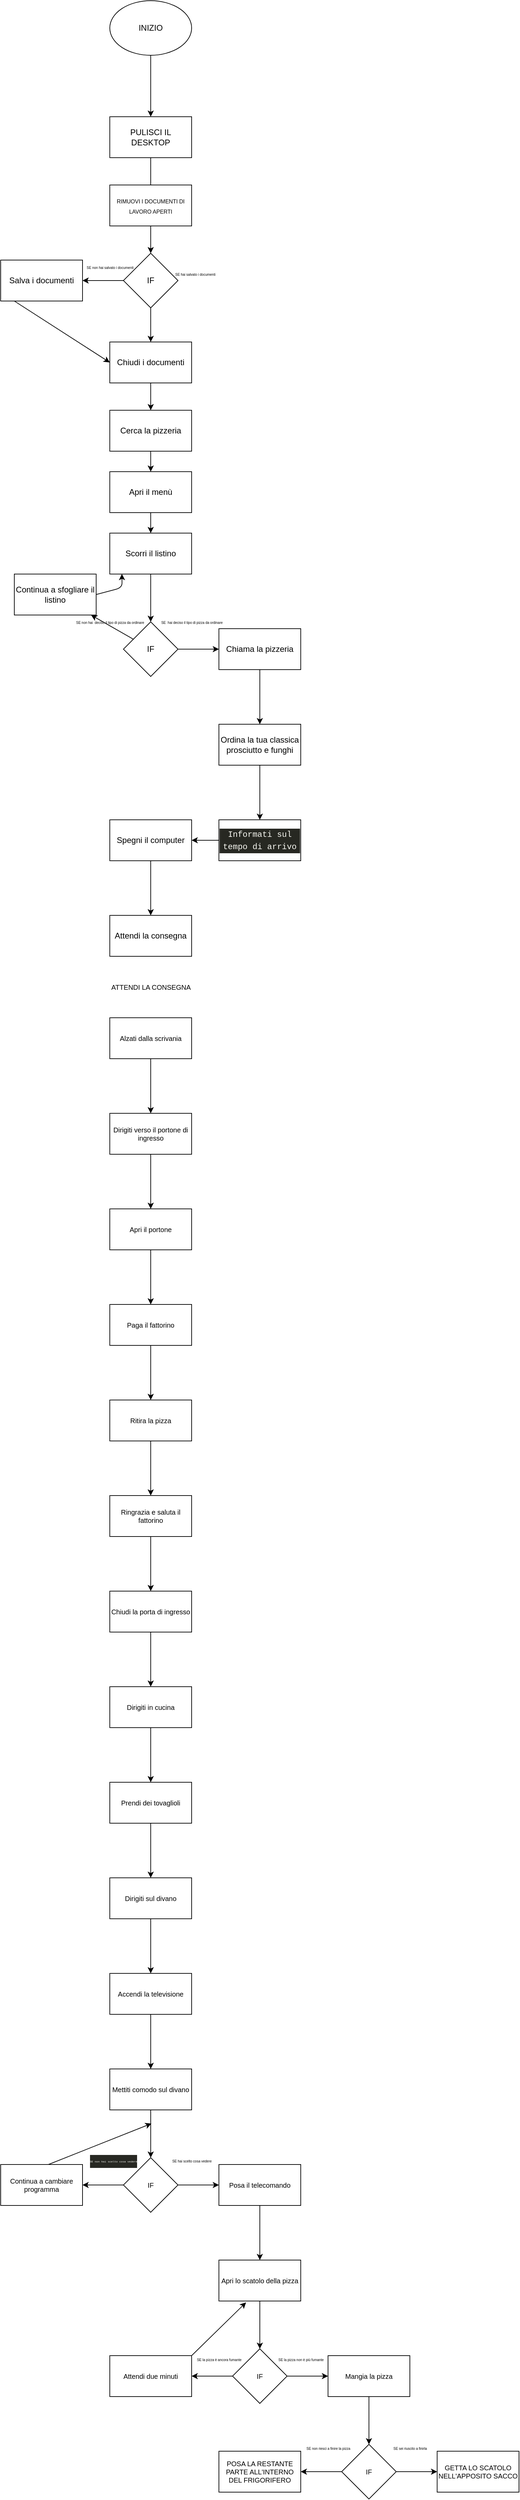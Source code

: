<mxfile>
    <diagram id="CsFnMhccKIAE7JNETAlw" name="Pagina-1">
        <mxGraphModel dx="178" dy="358" grid="1" gridSize="10" guides="1" tooltips="1" connect="1" arrows="1" fold="1" page="1" pageScale="1" pageWidth="827" pageHeight="1169" math="0" shadow="0">
            <root>
                <mxCell id="0"/>
                <mxCell id="1" parent="0"/>
                <mxCell id="5" value="" style="edgeStyle=none;html=1;" edge="1" parent="1" source="3" target="4">
                    <mxGeometry relative="1" as="geometry"/>
                </mxCell>
                <mxCell id="3" value="INIZIO" style="ellipse;whiteSpace=wrap;html=1;" vertex="1" parent="1">
                    <mxGeometry x="240" y="20" width="120" height="80" as="geometry"/>
                </mxCell>
                <mxCell id="11" value="" style="edgeStyle=none;html=1;" edge="1" parent="1" source="4" target="10">
                    <mxGeometry relative="1" as="geometry"/>
                </mxCell>
                <mxCell id="4" value="PULISCI IL DESKTOP" style="whiteSpace=wrap;html=1;" vertex="1" parent="1">
                    <mxGeometry x="240" y="190" width="120" height="60" as="geometry"/>
                </mxCell>
                <mxCell id="13" value="" style="edgeStyle=none;html=1;fontSize=8;" edge="1" parent="1" source="10" target="12">
                    <mxGeometry relative="1" as="geometry"/>
                </mxCell>
                <mxCell id="19" value="" style="edgeStyle=none;html=1;fontSize=8;" edge="1" parent="1" source="10" target="18">
                    <mxGeometry relative="1" as="geometry"/>
                </mxCell>
                <mxCell id="10" value="&lt;p style=&quot;line-height: 1.2&quot;&gt;IF&lt;/p&gt;" style="rhombus;whiteSpace=wrap;html=1;" vertex="1" parent="1">
                    <mxGeometry x="260" y="390" width="80" height="80" as="geometry"/>
                </mxCell>
                <mxCell id="12" value="Salva i documenti" style="whiteSpace=wrap;html=1;" vertex="1" parent="1">
                    <mxGeometry x="80" y="400" width="120" height="60" as="geometry"/>
                </mxCell>
                <mxCell id="16" value="&lt;font style=&quot;font-size: 5px&quot;&gt;SE non hai&amp;nbsp; deciso il tipo di pizza da ordinare&lt;/font&gt;" style="text;html=1;align=center;verticalAlign=middle;resizable=0;points=[];autosize=1;strokeColor=none;fillColor=none;fontSize=8;" vertex="1" parent="1">
                    <mxGeometry x="180" y="920" width="120" height="20" as="geometry"/>
                </mxCell>
                <mxCell id="24" value="" style="edgeStyle=none;html=1;fontSize=5;" edge="1" parent="1" source="18" target="23">
                    <mxGeometry relative="1" as="geometry"/>
                </mxCell>
                <mxCell id="18" value="Chiudi i documenti" style="whiteSpace=wrap;html=1;" vertex="1" parent="1">
                    <mxGeometry x="240" y="520" width="120" height="60" as="geometry"/>
                </mxCell>
                <mxCell id="20" value="&lt;font style=&quot;font-size: 5px&quot;&gt;SE hai salvato i documenti&lt;/font&gt;" style="text;html=1;align=center;verticalAlign=middle;resizable=0;points=[];autosize=1;strokeColor=none;fillColor=none;fontSize=8;" vertex="1" parent="1">
                    <mxGeometry x="330" y="410" width="70" height="20" as="geometry"/>
                </mxCell>
                <mxCell id="21" value="&lt;span style=&quot;font-size: 8px&quot;&gt;RIMUOVI I DOCUMENTI DI LAVORO APERTI&lt;/span&gt;" style="whiteSpace=wrap;html=1;" vertex="1" parent="1">
                    <mxGeometry x="240" y="290" width="120" height="60" as="geometry"/>
                </mxCell>
                <mxCell id="29" value="" style="edgeStyle=none;html=1;fontSize=5;" edge="1" parent="1" source="23" target="28">
                    <mxGeometry relative="1" as="geometry"/>
                </mxCell>
                <mxCell id="23" value="Cerca la pizzeria" style="whiteSpace=wrap;html=1;" vertex="1" parent="1">
                    <mxGeometry x="240" y="620" width="120" height="60" as="geometry"/>
                </mxCell>
                <mxCell id="27" value="" style="endArrow=classic;html=1;fontSize=5;entryX=0;entryY=0.5;entryDx=0;entryDy=0;" edge="1" parent="1" target="18">
                    <mxGeometry width="50" height="50" relative="1" as="geometry">
                        <mxPoint x="100" y="460" as="sourcePoint"/>
                        <mxPoint x="270" y="500" as="targetPoint"/>
                        <Array as="points"/>
                    </mxGeometry>
                </mxCell>
                <mxCell id="31" value="" style="edgeStyle=none;html=1;fontSize=5;" edge="1" parent="1" source="28" target="30">
                    <mxGeometry relative="1" as="geometry"/>
                </mxCell>
                <mxCell id="28" value="Apri il menù" style="whiteSpace=wrap;html=1;" vertex="1" parent="1">
                    <mxGeometry x="240" y="710" width="120" height="60" as="geometry"/>
                </mxCell>
                <mxCell id="33" value="" style="edgeStyle=none;html=1;fontSize=5;" edge="1" parent="1" source="30" target="32">
                    <mxGeometry relative="1" as="geometry"/>
                </mxCell>
                <mxCell id="30" value="Scorri il listino" style="whiteSpace=wrap;html=1;" vertex="1" parent="1">
                    <mxGeometry x="240" y="800" width="120" height="60" as="geometry"/>
                </mxCell>
                <mxCell id="35" value="" style="edgeStyle=none;html=1;fontSize=5;" edge="1" parent="1" source="32" target="34">
                    <mxGeometry relative="1" as="geometry"/>
                </mxCell>
                <mxCell id="39" value="" style="edgeStyle=none;html=1;fontSize=5;" edge="1" parent="1" source="32" target="38">
                    <mxGeometry relative="1" as="geometry"/>
                </mxCell>
                <mxCell id="32" value="IF" style="rhombus;whiteSpace=wrap;html=1;" vertex="1" parent="1">
                    <mxGeometry x="260" y="930" width="80" height="80" as="geometry"/>
                </mxCell>
                <mxCell id="34" value="Continua a sfogliare il listino" style="whiteSpace=wrap;html=1;" vertex="1" parent="1">
                    <mxGeometry x="100" y="860" width="120" height="60" as="geometry"/>
                </mxCell>
                <mxCell id="36" value="&lt;font style=&quot;font-size: 5px&quot;&gt;SE non hai salvato i documenti&lt;/font&gt;" style="text;html=1;align=center;verticalAlign=middle;resizable=0;points=[];autosize=1;strokeColor=none;fillColor=none;fontSize=8;" vertex="1" parent="1">
                    <mxGeometry x="200" y="400" width="80" height="20" as="geometry"/>
                </mxCell>
                <mxCell id="37" value="" style="endArrow=classic;html=1;fontSize=5;exitX=1;exitY=0.5;exitDx=0;exitDy=0;entryX=0.148;entryY=0.998;entryDx=0;entryDy=0;entryPerimeter=0;" edge="1" parent="1" source="34" target="30">
                    <mxGeometry width="50" height="50" relative="1" as="geometry">
                        <mxPoint x="150" y="900" as="sourcePoint"/>
                        <mxPoint x="200" y="850" as="targetPoint"/>
                        <Array as="points">
                            <mxPoint x="258" y="880"/>
                        </Array>
                    </mxGeometry>
                </mxCell>
                <mxCell id="42" value="" style="edgeStyle=none;html=1;fontSize=5;" edge="1" parent="1" source="38" target="41">
                    <mxGeometry relative="1" as="geometry"/>
                </mxCell>
                <mxCell id="38" value="Chiama la pizzeria" style="whiteSpace=wrap;html=1;" vertex="1" parent="1">
                    <mxGeometry x="400" y="940" width="120" height="60" as="geometry"/>
                </mxCell>
                <mxCell id="40" value="&lt;font style=&quot;font-size: 5px&quot;&gt;SE&amp;nbsp; hai deciso il tipo di pizza da ordinare&lt;/font&gt;" style="text;html=1;align=center;verticalAlign=middle;resizable=0;points=[];autosize=1;strokeColor=none;fillColor=none;fontSize=8;" vertex="1" parent="1">
                    <mxGeometry x="305" y="920" width="110" height="20" as="geometry"/>
                </mxCell>
                <mxCell id="44" value="" style="edgeStyle=none;html=1;fontSize=5;" edge="1" parent="1" source="41" target="43">
                    <mxGeometry relative="1" as="geometry"/>
                </mxCell>
                <mxCell id="41" value="Ordina la tua classica prosciutto e funghi" style="whiteSpace=wrap;html=1;" vertex="1" parent="1">
                    <mxGeometry x="400" y="1080" width="120" height="60" as="geometry"/>
                </mxCell>
                <mxCell id="46" value="" style="edgeStyle=none;html=1;fontSize=5;" edge="1" parent="1" source="43" target="45">
                    <mxGeometry relative="1" as="geometry"/>
                </mxCell>
                <mxCell id="43" value="&lt;div style=&quot;color: rgb(248 , 248 , 242) ; background-color: rgb(39 , 40 , 34) ; font-family: &amp;#34;menlo&amp;#34; , &amp;#34;monaco&amp;#34; , &amp;#34;courier new&amp;#34; , monospace ; line-height: 18px&quot;&gt;&lt;div&gt;Informati sul tempo di arrivo&lt;/div&gt;&lt;div&gt;&lt;/div&gt;&lt;/div&gt;" style="whiteSpace=wrap;html=1;" vertex="1" parent="1">
                    <mxGeometry x="400" y="1220" width="120" height="60" as="geometry"/>
                </mxCell>
                <mxCell id="48" value="" style="edgeStyle=none;html=1;fontSize=5;" edge="1" parent="1" source="45" target="47">
                    <mxGeometry relative="1" as="geometry"/>
                </mxCell>
                <mxCell id="45" value="Spegni il computer" style="whiteSpace=wrap;html=1;" vertex="1" parent="1">
                    <mxGeometry x="240" y="1220" width="120" height="60" as="geometry"/>
                </mxCell>
                <mxCell id="47" value="Attendi la consegna" style="whiteSpace=wrap;html=1;" vertex="1" parent="1">
                    <mxGeometry x="240" y="1360" width="120" height="60" as="geometry"/>
                </mxCell>
                <mxCell id="49" value="&lt;font style=&quot;font-size: 10px&quot;&gt;ATTENDI LA CONSEGNA&lt;/font&gt;" style="text;html=1;align=center;verticalAlign=middle;resizable=0;points=[];autosize=1;strokeColor=none;fillColor=none;fontSize=5;" vertex="1" parent="1">
                    <mxGeometry x="235" y="1460" width="130" height="10" as="geometry"/>
                </mxCell>
                <mxCell id="54" value="" style="edgeStyle=none;html=1;fontSize=10;" edge="1" parent="1" source="51" target="53">
                    <mxGeometry relative="1" as="geometry"/>
                </mxCell>
                <mxCell id="51" value="Alzati dalla scrivania" style="whiteSpace=wrap;html=1;fontSize=10;" vertex="1" parent="1">
                    <mxGeometry x="240" y="1510" width="120" height="60" as="geometry"/>
                </mxCell>
                <mxCell id="56" value="" style="edgeStyle=none;html=1;fontSize=10;" edge="1" parent="1" source="53" target="55">
                    <mxGeometry relative="1" as="geometry"/>
                </mxCell>
                <mxCell id="53" value="Dirigiti verso il portone di ingresso" style="whiteSpace=wrap;html=1;fontSize=10;" vertex="1" parent="1">
                    <mxGeometry x="240" y="1650" width="120" height="60" as="geometry"/>
                </mxCell>
                <mxCell id="58" value="" style="edgeStyle=none;html=1;fontSize=10;" edge="1" parent="1" source="55" target="57">
                    <mxGeometry relative="1" as="geometry"/>
                </mxCell>
                <mxCell id="55" value="Apri il portone" style="whiteSpace=wrap;html=1;fontSize=10;" vertex="1" parent="1">
                    <mxGeometry x="240" y="1790" width="120" height="60" as="geometry"/>
                </mxCell>
                <mxCell id="60" value="" style="edgeStyle=none;html=1;fontSize=10;" edge="1" parent="1" source="57" target="59">
                    <mxGeometry relative="1" as="geometry"/>
                </mxCell>
                <mxCell id="57" value="Paga il fattorino" style="whiteSpace=wrap;html=1;fontSize=10;" vertex="1" parent="1">
                    <mxGeometry x="240" y="1930" width="120" height="60" as="geometry"/>
                </mxCell>
                <mxCell id="62" value="" style="edgeStyle=none;html=1;fontSize=10;" edge="1" parent="1" source="59" target="61">
                    <mxGeometry relative="1" as="geometry"/>
                </mxCell>
                <mxCell id="59" value="Ritira la pizza" style="whiteSpace=wrap;html=1;fontSize=10;" vertex="1" parent="1">
                    <mxGeometry x="240" y="2070" width="120" height="60" as="geometry"/>
                </mxCell>
                <mxCell id="64" value="" style="edgeStyle=none;html=1;fontSize=10;" edge="1" parent="1" source="61" target="63">
                    <mxGeometry relative="1" as="geometry"/>
                </mxCell>
                <mxCell id="61" value="Ringrazia e saluta il fattorino" style="whiteSpace=wrap;html=1;fontSize=10;" vertex="1" parent="1">
                    <mxGeometry x="240" y="2210" width="120" height="60" as="geometry"/>
                </mxCell>
                <mxCell id="66" value="" style="edgeStyle=none;html=1;fontSize=10;" edge="1" parent="1" source="63" target="65">
                    <mxGeometry relative="1" as="geometry"/>
                </mxCell>
                <mxCell id="63" value="Chiudi la porta di ingresso" style="whiteSpace=wrap;html=1;fontSize=10;" vertex="1" parent="1">
                    <mxGeometry x="240" y="2350" width="120" height="60" as="geometry"/>
                </mxCell>
                <mxCell id="68" value="" style="edgeStyle=none;html=1;fontSize=10;" edge="1" parent="1" source="65" target="67">
                    <mxGeometry relative="1" as="geometry"/>
                </mxCell>
                <mxCell id="65" value="Dirigiti in cucina" style="whiteSpace=wrap;html=1;fontSize=10;" vertex="1" parent="1">
                    <mxGeometry x="240" y="2490" width="120" height="60" as="geometry"/>
                </mxCell>
                <mxCell id="70" value="" style="edgeStyle=none;html=1;fontSize=10;" edge="1" parent="1" source="67" target="69">
                    <mxGeometry relative="1" as="geometry"/>
                </mxCell>
                <mxCell id="67" value="Prendi dei tovaglioli" style="whiteSpace=wrap;html=1;fontSize=10;" vertex="1" parent="1">
                    <mxGeometry x="240" y="2630" width="120" height="60" as="geometry"/>
                </mxCell>
                <mxCell id="72" value="" style="edgeStyle=none;html=1;fontSize=10;" edge="1" parent="1" source="69" target="71">
                    <mxGeometry relative="1" as="geometry"/>
                </mxCell>
                <mxCell id="69" value="Dirigiti sul divano" style="whiteSpace=wrap;html=1;fontSize=10;" vertex="1" parent="1">
                    <mxGeometry x="240" y="2770" width="120" height="60" as="geometry"/>
                </mxCell>
                <mxCell id="74" value="" style="edgeStyle=none;html=1;fontSize=10;" edge="1" parent="1" source="71" target="73">
                    <mxGeometry relative="1" as="geometry"/>
                </mxCell>
                <mxCell id="71" value="Accendi la televisione" style="whiteSpace=wrap;html=1;fontSize=10;" vertex="1" parent="1">
                    <mxGeometry x="240" y="2910" width="120" height="60" as="geometry"/>
                </mxCell>
                <mxCell id="76" value="" style="edgeStyle=none;html=1;fontSize=10;" edge="1" parent="1" source="73" target="75">
                    <mxGeometry relative="1" as="geometry"/>
                </mxCell>
                <mxCell id="73" value="Mettiti comodo sul divano" style="whiteSpace=wrap;html=1;fontSize=10;" vertex="1" parent="1">
                    <mxGeometry x="240" y="3050" width="120" height="60" as="geometry"/>
                </mxCell>
                <mxCell id="78" value="" style="edgeStyle=none;html=1;fontSize=10;" edge="1" parent="1" source="75" target="77">
                    <mxGeometry relative="1" as="geometry"/>
                </mxCell>
                <mxCell id="82" value="" style="edgeStyle=none;html=1;fontSize=4;" edge="1" parent="1" source="75" target="81">
                    <mxGeometry relative="1" as="geometry"/>
                </mxCell>
                <mxCell id="75" value="IF" style="rhombus;whiteSpace=wrap;html=1;fontSize=10;" vertex="1" parent="1">
                    <mxGeometry x="260" y="3180" width="80" height="80" as="geometry"/>
                </mxCell>
                <mxCell id="77" value="Continua a cambiare programma" style="whiteSpace=wrap;html=1;fontSize=10;" vertex="1" parent="1">
                    <mxGeometry x="80" y="3190" width="120" height="60" as="geometry"/>
                </mxCell>
                <mxCell id="79" value="" style="endArrow=classic;html=1;fontSize=10;" edge="1" parent="1">
                    <mxGeometry width="50" height="50" relative="1" as="geometry">
                        <mxPoint x="150" y="3190" as="sourcePoint"/>
                        <mxPoint x="301.053" y="3130" as="targetPoint"/>
                    </mxGeometry>
                </mxCell>
                <mxCell id="80" value="&lt;div style=&quot;color: rgb(248 , 248 , 242) ; background-color: rgb(39 , 40 , 34) ; font-family: &amp;#34;menlo&amp;#34; , &amp;#34;monaco&amp;#34; , &amp;#34;courier new&amp;#34; , monospace ; line-height: 18px&quot;&gt;&lt;font style=&quot;font-size: 4px&quot;&gt;SE non hai scelto cosa vedere&lt;/font&gt;&lt;/div&gt;" style="text;html=1;align=center;verticalAlign=middle;resizable=0;points=[];autosize=1;strokeColor=none;fillColor=none;fontSize=10;" vertex="1" parent="1">
                    <mxGeometry x="200" y="3170" width="90" height="30" as="geometry"/>
                </mxCell>
                <mxCell id="85" value="" style="edgeStyle=none;html=1;fontSize=5;" edge="1" parent="1" source="81" target="84">
                    <mxGeometry relative="1" as="geometry"/>
                </mxCell>
                <mxCell id="81" value="Posa il telecomando" style="whiteSpace=wrap;html=1;fontSize=10;" vertex="1" parent="1">
                    <mxGeometry x="400" y="3190" width="120" height="60" as="geometry"/>
                </mxCell>
                <mxCell id="83" value="&lt;font style=&quot;font-size: 5px&quot;&gt;SE hai scelto cosa vedere&lt;/font&gt;" style="text;html=1;align=center;verticalAlign=middle;resizable=0;points=[];autosize=1;strokeColor=none;fillColor=none;fontSize=4;" vertex="1" parent="1">
                    <mxGeometry x="325" y="3180" width="70" height="10" as="geometry"/>
                </mxCell>
                <mxCell id="87" value="" style="edgeStyle=none;html=1;fontSize=5;" edge="1" parent="1" source="84" target="86">
                    <mxGeometry relative="1" as="geometry"/>
                </mxCell>
                <mxCell id="84" value="Apri lo scatolo della pizza" style="whiteSpace=wrap;html=1;fontSize=10;" vertex="1" parent="1">
                    <mxGeometry x="400" y="3330" width="120" height="60" as="geometry"/>
                </mxCell>
                <mxCell id="90" value="" style="edgeStyle=none;html=1;fontSize=5;" edge="1" parent="1" source="86" target="89">
                    <mxGeometry relative="1" as="geometry"/>
                </mxCell>
                <mxCell id="94" value="" style="edgeStyle=none;html=1;fontSize=5;" edge="1" parent="1" source="86" target="93">
                    <mxGeometry relative="1" as="geometry"/>
                </mxCell>
                <mxCell id="86" value="IF" style="rhombus;whiteSpace=wrap;html=1;fontSize=10;" vertex="1" parent="1">
                    <mxGeometry x="420" y="3460" width="80" height="80" as="geometry"/>
                </mxCell>
                <mxCell id="89" value="Attendi due minuti" style="whiteSpace=wrap;html=1;fontSize=10;" vertex="1" parent="1">
                    <mxGeometry x="240" y="3470" width="120" height="60" as="geometry"/>
                </mxCell>
                <mxCell id="91" value="SE la pizza è ancora fumante" style="text;html=1;align=center;verticalAlign=middle;resizable=0;points=[];autosize=1;strokeColor=none;fillColor=none;fontSize=5;" vertex="1" parent="1">
                    <mxGeometry x="360" y="3470" width="80" height="10" as="geometry"/>
                </mxCell>
                <mxCell id="92" value="" style="endArrow=classic;html=1;fontSize=5;entryX=0.332;entryY=1.033;entryDx=0;entryDy=0;entryPerimeter=0;" edge="1" parent="1" target="84">
                    <mxGeometry width="50" height="50" relative="1" as="geometry">
                        <mxPoint x="360" y="3470" as="sourcePoint"/>
                        <mxPoint x="410" y="3420" as="targetPoint"/>
                    </mxGeometry>
                </mxCell>
                <mxCell id="99" value="" style="edgeStyle=none;html=1;fontSize=5;" edge="1" parent="1" source="93" target="98">
                    <mxGeometry relative="1" as="geometry"/>
                </mxCell>
                <mxCell id="93" value="Mangia la pizza" style="whiteSpace=wrap;html=1;fontSize=10;" vertex="1" parent="1">
                    <mxGeometry x="560" y="3470" width="120" height="60" as="geometry"/>
                </mxCell>
                <mxCell id="95" value="SE la pizza non è più fumante" style="text;html=1;align=center;verticalAlign=middle;resizable=0;points=[];autosize=1;strokeColor=none;fillColor=none;fontSize=5;" vertex="1" parent="1">
                    <mxGeometry x="480" y="3470" width="80" height="10" as="geometry"/>
                </mxCell>
                <mxCell id="101" value="" style="edgeStyle=none;html=1;fontSize=5;" edge="1" parent="1" source="98" target="100">
                    <mxGeometry relative="1" as="geometry"/>
                </mxCell>
                <mxCell id="104" value="" style="edgeStyle=none;html=1;fontSize=5;" edge="1" parent="1" source="98" target="103">
                    <mxGeometry relative="1" as="geometry"/>
                </mxCell>
                <mxCell id="98" value="IF" style="rhombus;whiteSpace=wrap;html=1;fontSize=10;" vertex="1" parent="1">
                    <mxGeometry x="580" y="3600" width="80" height="80" as="geometry"/>
                </mxCell>
                <mxCell id="100" value="POSA LA RESTANTE PARTE ALL'INTERNO DEL FRIGORIFERO" style="whiteSpace=wrap;html=1;fontSize=10;" vertex="1" parent="1">
                    <mxGeometry x="400" y="3610" width="120" height="60" as="geometry"/>
                </mxCell>
                <mxCell id="102" value="SE non riesci a finire la pizza" style="text;html=1;align=center;verticalAlign=middle;resizable=0;points=[];autosize=1;strokeColor=none;fillColor=none;fontSize=5;" vertex="1" parent="1">
                    <mxGeometry x="520" y="3600" width="80" height="10" as="geometry"/>
                </mxCell>
                <mxCell id="103" value="GETTA LO SCATOLO NELL'APPOSITO SACCO" style="whiteSpace=wrap;html=1;fontSize=10;" vertex="1" parent="1">
                    <mxGeometry x="720" y="3610" width="120" height="60" as="geometry"/>
                </mxCell>
                <mxCell id="105" value="SE sei riuscito a finirla" style="text;html=1;align=center;verticalAlign=middle;resizable=0;points=[];autosize=1;strokeColor=none;fillColor=none;fontSize=5;" vertex="1" parent="1">
                    <mxGeometry x="650" y="3600" width="60" height="10" as="geometry"/>
                </mxCell>
            </root>
        </mxGraphModel>
    </diagram>
</mxfile>